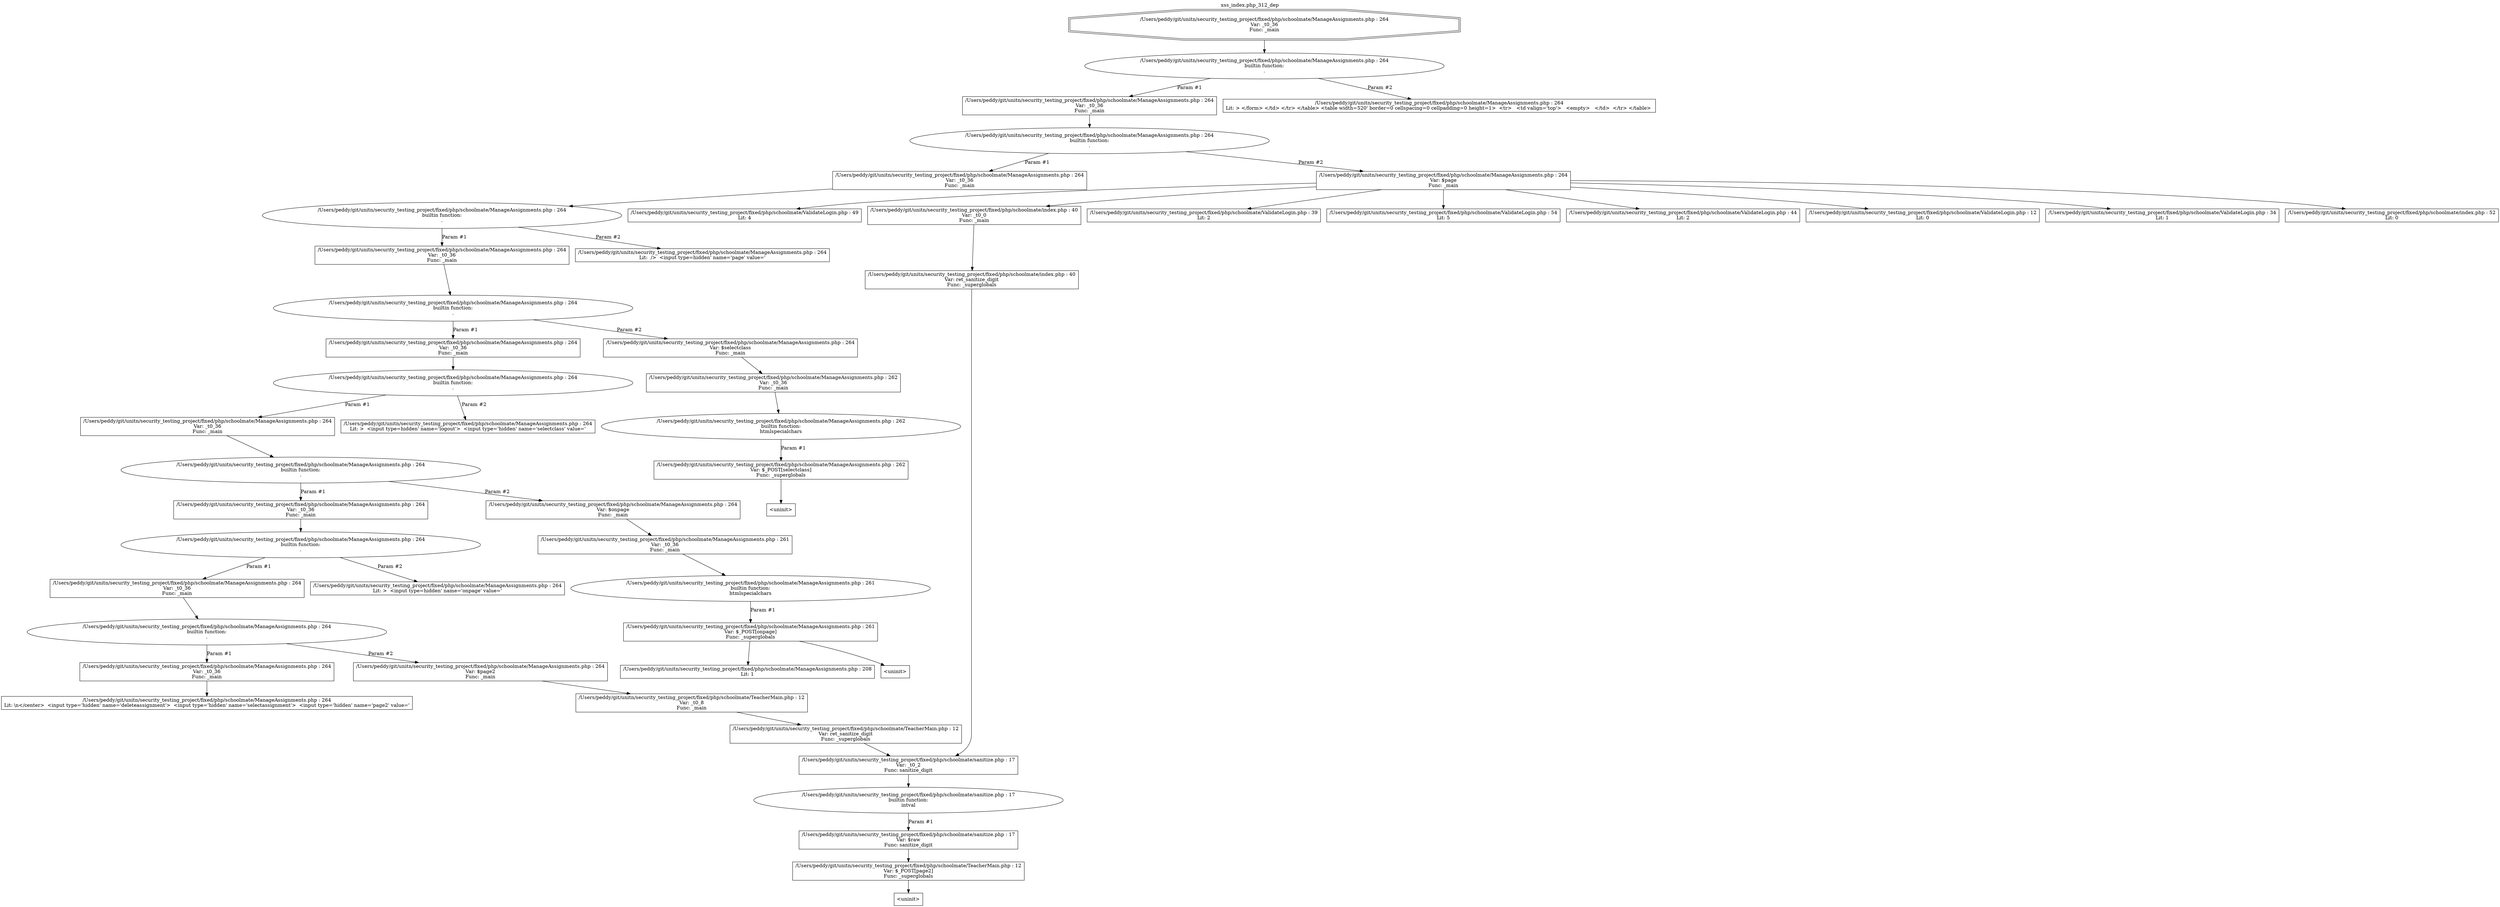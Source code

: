 digraph cfg {
  label="xss_index.php_312_dep";
  labelloc=t;
  n1 [shape=doubleoctagon, label="/Users/peddy/git/unitn/security_testing_project/fixed/php/schoolmate/ManageAssignments.php : 264\nVar: _t0_36\nFunc: _main\n"];
  n2 [shape=ellipse, label="/Users/peddy/git/unitn/security_testing_project/fixed/php/schoolmate/ManageAssignments.php : 264\nbuiltin function:\n.\n"];
  n3 [shape=box, label="/Users/peddy/git/unitn/security_testing_project/fixed/php/schoolmate/ManageAssignments.php : 264\nVar: _t0_36\nFunc: _main\n"];
  n4 [shape=ellipse, label="/Users/peddy/git/unitn/security_testing_project/fixed/php/schoolmate/ManageAssignments.php : 264\nbuiltin function:\n.\n"];
  n5 [shape=box, label="/Users/peddy/git/unitn/security_testing_project/fixed/php/schoolmate/ManageAssignments.php : 264\nVar: _t0_36\nFunc: _main\n"];
  n6 [shape=ellipse, label="/Users/peddy/git/unitn/security_testing_project/fixed/php/schoolmate/ManageAssignments.php : 264\nbuiltin function:\n.\n"];
  n7 [shape=box, label="/Users/peddy/git/unitn/security_testing_project/fixed/php/schoolmate/ManageAssignments.php : 264\nVar: _t0_36\nFunc: _main\n"];
  n8 [shape=ellipse, label="/Users/peddy/git/unitn/security_testing_project/fixed/php/schoolmate/ManageAssignments.php : 264\nbuiltin function:\n.\n"];
  n9 [shape=box, label="/Users/peddy/git/unitn/security_testing_project/fixed/php/schoolmate/ManageAssignments.php : 264\nVar: _t0_36\nFunc: _main\n"];
  n10 [shape=ellipse, label="/Users/peddy/git/unitn/security_testing_project/fixed/php/schoolmate/ManageAssignments.php : 264\nbuiltin function:\n.\n"];
  n11 [shape=box, label="/Users/peddy/git/unitn/security_testing_project/fixed/php/schoolmate/ManageAssignments.php : 264\nVar: _t0_36\nFunc: _main\n"];
  n12 [shape=ellipse, label="/Users/peddy/git/unitn/security_testing_project/fixed/php/schoolmate/ManageAssignments.php : 264\nbuiltin function:\n.\n"];
  n13 [shape=box, label="/Users/peddy/git/unitn/security_testing_project/fixed/php/schoolmate/ManageAssignments.php : 264\nVar: _t0_36\nFunc: _main\n"];
  n14 [shape=ellipse, label="/Users/peddy/git/unitn/security_testing_project/fixed/php/schoolmate/ManageAssignments.php : 264\nbuiltin function:\n.\n"];
  n15 [shape=box, label="/Users/peddy/git/unitn/security_testing_project/fixed/php/schoolmate/ManageAssignments.php : 264\nVar: _t0_36\nFunc: _main\n"];
  n16 [shape=ellipse, label="/Users/peddy/git/unitn/security_testing_project/fixed/php/schoolmate/ManageAssignments.php : 264\nbuiltin function:\n.\n"];
  n17 [shape=box, label="/Users/peddy/git/unitn/security_testing_project/fixed/php/schoolmate/ManageAssignments.php : 264\nVar: _t0_36\nFunc: _main\n"];
  n18 [shape=box, label="/Users/peddy/git/unitn/security_testing_project/fixed/php/schoolmate/ManageAssignments.php : 264\nLit: \\n</center>  <input type='hidden' name='deleteassignment'>  <input type='hidden' name='selectassignment'>  <input type='hidden' name='page2' value='\n"];
  n19 [shape=box, label="/Users/peddy/git/unitn/security_testing_project/fixed/php/schoolmate/ManageAssignments.php : 264\nVar: $page2\nFunc: _main\n"];
  n20 [shape=box, label="/Users/peddy/git/unitn/security_testing_project/fixed/php/schoolmate/TeacherMain.php : 12\nVar: _t0_8\nFunc: _main\n"];
  n21 [shape=box, label="/Users/peddy/git/unitn/security_testing_project/fixed/php/schoolmate/TeacherMain.php : 12\nVar: ret_sanitize_digit\nFunc: _superglobals\n"];
  n22 [shape=box, label="/Users/peddy/git/unitn/security_testing_project/fixed/php/schoolmate/sanitize.php : 17\nVar: _t0_2\nFunc: sanitize_digit\n"];
  n23 [shape=ellipse, label="/Users/peddy/git/unitn/security_testing_project/fixed/php/schoolmate/sanitize.php : 17\nbuiltin function:\nintval\n"];
  n24 [shape=box, label="/Users/peddy/git/unitn/security_testing_project/fixed/php/schoolmate/sanitize.php : 17\nVar: $raw\nFunc: sanitize_digit\n"];
  n25 [shape=box, label="/Users/peddy/git/unitn/security_testing_project/fixed/php/schoolmate/TeacherMain.php : 12\nVar: $_POST[page2]\nFunc: _superglobals\n"];
  n26 [shape=box, label="<uninit>"];
  n27 [shape=box, label="/Users/peddy/git/unitn/security_testing_project/fixed/php/schoolmate/ManageAssignments.php : 264\nLit: >  <input type=hidden' name='onpage' value='\n"];
  n28 [shape=box, label="/Users/peddy/git/unitn/security_testing_project/fixed/php/schoolmate/ManageAssignments.php : 264\nVar: $onpage\nFunc: _main\n"];
  n29 [shape=box, label="/Users/peddy/git/unitn/security_testing_project/fixed/php/schoolmate/ManageAssignments.php : 261\nVar: _t0_36\nFunc: _main\n"];
  n30 [shape=ellipse, label="/Users/peddy/git/unitn/security_testing_project/fixed/php/schoolmate/ManageAssignments.php : 261\nbuiltin function:\nhtmlspecialchars\n"];
  n31 [shape=box, label="/Users/peddy/git/unitn/security_testing_project/fixed/php/schoolmate/ManageAssignments.php : 261\nVar: $_POST[onpage]\nFunc: _superglobals\n"];
  n32 [shape=box, label="/Users/peddy/git/unitn/security_testing_project/fixed/php/schoolmate/ManageAssignments.php : 208\nLit: 1\n"];
  n33 [shape=box, label="<uninit>"];
  n34 [shape=box, label="/Users/peddy/git/unitn/security_testing_project/fixed/php/schoolmate/ManageAssignments.php : 264\nLit: >  <input type=hidden' name='logout'>  <input type='hidden' name='selectclass' value='\n"];
  n35 [shape=box, label="/Users/peddy/git/unitn/security_testing_project/fixed/php/schoolmate/ManageAssignments.php : 264\nVar: $selectclass\nFunc: _main\n"];
  n36 [shape=box, label="/Users/peddy/git/unitn/security_testing_project/fixed/php/schoolmate/ManageAssignments.php : 262\nVar: _t0_36\nFunc: _main\n"];
  n37 [shape=ellipse, label="/Users/peddy/git/unitn/security_testing_project/fixed/php/schoolmate/ManageAssignments.php : 262\nbuiltin function:\nhtmlspecialchars\n"];
  n38 [shape=box, label="/Users/peddy/git/unitn/security_testing_project/fixed/php/schoolmate/ManageAssignments.php : 262\nVar: $_POST[selectclass]\nFunc: _superglobals\n"];
  n39 [shape=box, label="<uninit>"];
  n40 [shape=box, label="/Users/peddy/git/unitn/security_testing_project/fixed/php/schoolmate/ManageAssignments.php : 264\nLit:  />  <input type=hidden' name='page' value='\n"];
  n41 [shape=box, label="/Users/peddy/git/unitn/security_testing_project/fixed/php/schoolmate/ManageAssignments.php : 264\nVar: $page\nFunc: _main\n"];
  n42 [shape=box, label="/Users/peddy/git/unitn/security_testing_project/fixed/php/schoolmate/ValidateLogin.php : 49\nLit: 4\n"];
  n43 [shape=box, label="/Users/peddy/git/unitn/security_testing_project/fixed/php/schoolmate/index.php : 40\nVar: _t0_0\nFunc: _main\n"];
  n44 [shape=box, label="/Users/peddy/git/unitn/security_testing_project/fixed/php/schoolmate/index.php : 40\nVar: ret_sanitize_digit\nFunc: _superglobals\n"];
  n45 [shape=box, label="/Users/peddy/git/unitn/security_testing_project/fixed/php/schoolmate/ValidateLogin.php : 39\nLit: 2\n"];
  n46 [shape=box, label="/Users/peddy/git/unitn/security_testing_project/fixed/php/schoolmate/ValidateLogin.php : 54\nLit: 5\n"];
  n47 [shape=box, label="/Users/peddy/git/unitn/security_testing_project/fixed/php/schoolmate/ValidateLogin.php : 44\nLit: 2\n"];
  n48 [shape=box, label="/Users/peddy/git/unitn/security_testing_project/fixed/php/schoolmate/ValidateLogin.php : 12\nLit: 0\n"];
  n49 [shape=box, label="/Users/peddy/git/unitn/security_testing_project/fixed/php/schoolmate/ValidateLogin.php : 34\nLit: 1\n"];
  n50 [shape=box, label="/Users/peddy/git/unitn/security_testing_project/fixed/php/schoolmate/index.php : 52\nLit: 0\n"];
  n51 [shape=box, label="/Users/peddy/git/unitn/security_testing_project/fixed/php/schoolmate/ManageAssignments.php : 264\nLit: > </form> </td> </tr> </table> <table width=520' border=0 cellspacing=0 cellpadding=0 height=1>  <tr>   <td valign='top'>   <empty>   </td>  </tr> </table> \n"];
  n1 -> n2;
  n3 -> n4;
  n5 -> n6;
  n7 -> n8;
  n9 -> n10;
  n11 -> n12;
  n13 -> n14;
  n15 -> n16;
  n17 -> n18;
  n16 -> n17[label="Param #1"];
  n16 -> n19[label="Param #2"];
  n22 -> n23;
  n25 -> n26;
  n24 -> n25;
  n23 -> n24[label="Param #1"];
  n21 -> n22;
  n20 -> n21;
  n19 -> n20;
  n14 -> n15[label="Param #1"];
  n14 -> n27[label="Param #2"];
  n12 -> n13[label="Param #1"];
  n12 -> n28[label="Param #2"];
  n29 -> n30;
  n31 -> n32;
  n31 -> n33;
  n30 -> n31[label="Param #1"];
  n28 -> n29;
  n10 -> n11[label="Param #1"];
  n10 -> n34[label="Param #2"];
  n8 -> n9[label="Param #1"];
  n8 -> n35[label="Param #2"];
  n36 -> n37;
  n38 -> n39;
  n37 -> n38[label="Param #1"];
  n35 -> n36;
  n6 -> n7[label="Param #1"];
  n6 -> n40[label="Param #2"];
  n4 -> n5[label="Param #1"];
  n4 -> n41[label="Param #2"];
  n41 -> n42;
  n41 -> n43;
  n41 -> n45;
  n41 -> n46;
  n41 -> n47;
  n41 -> n48;
  n41 -> n49;
  n41 -> n50;
  n44 -> n22;
  n43 -> n44;
  n2 -> n3[label="Param #1"];
  n2 -> n51[label="Param #2"];
}
